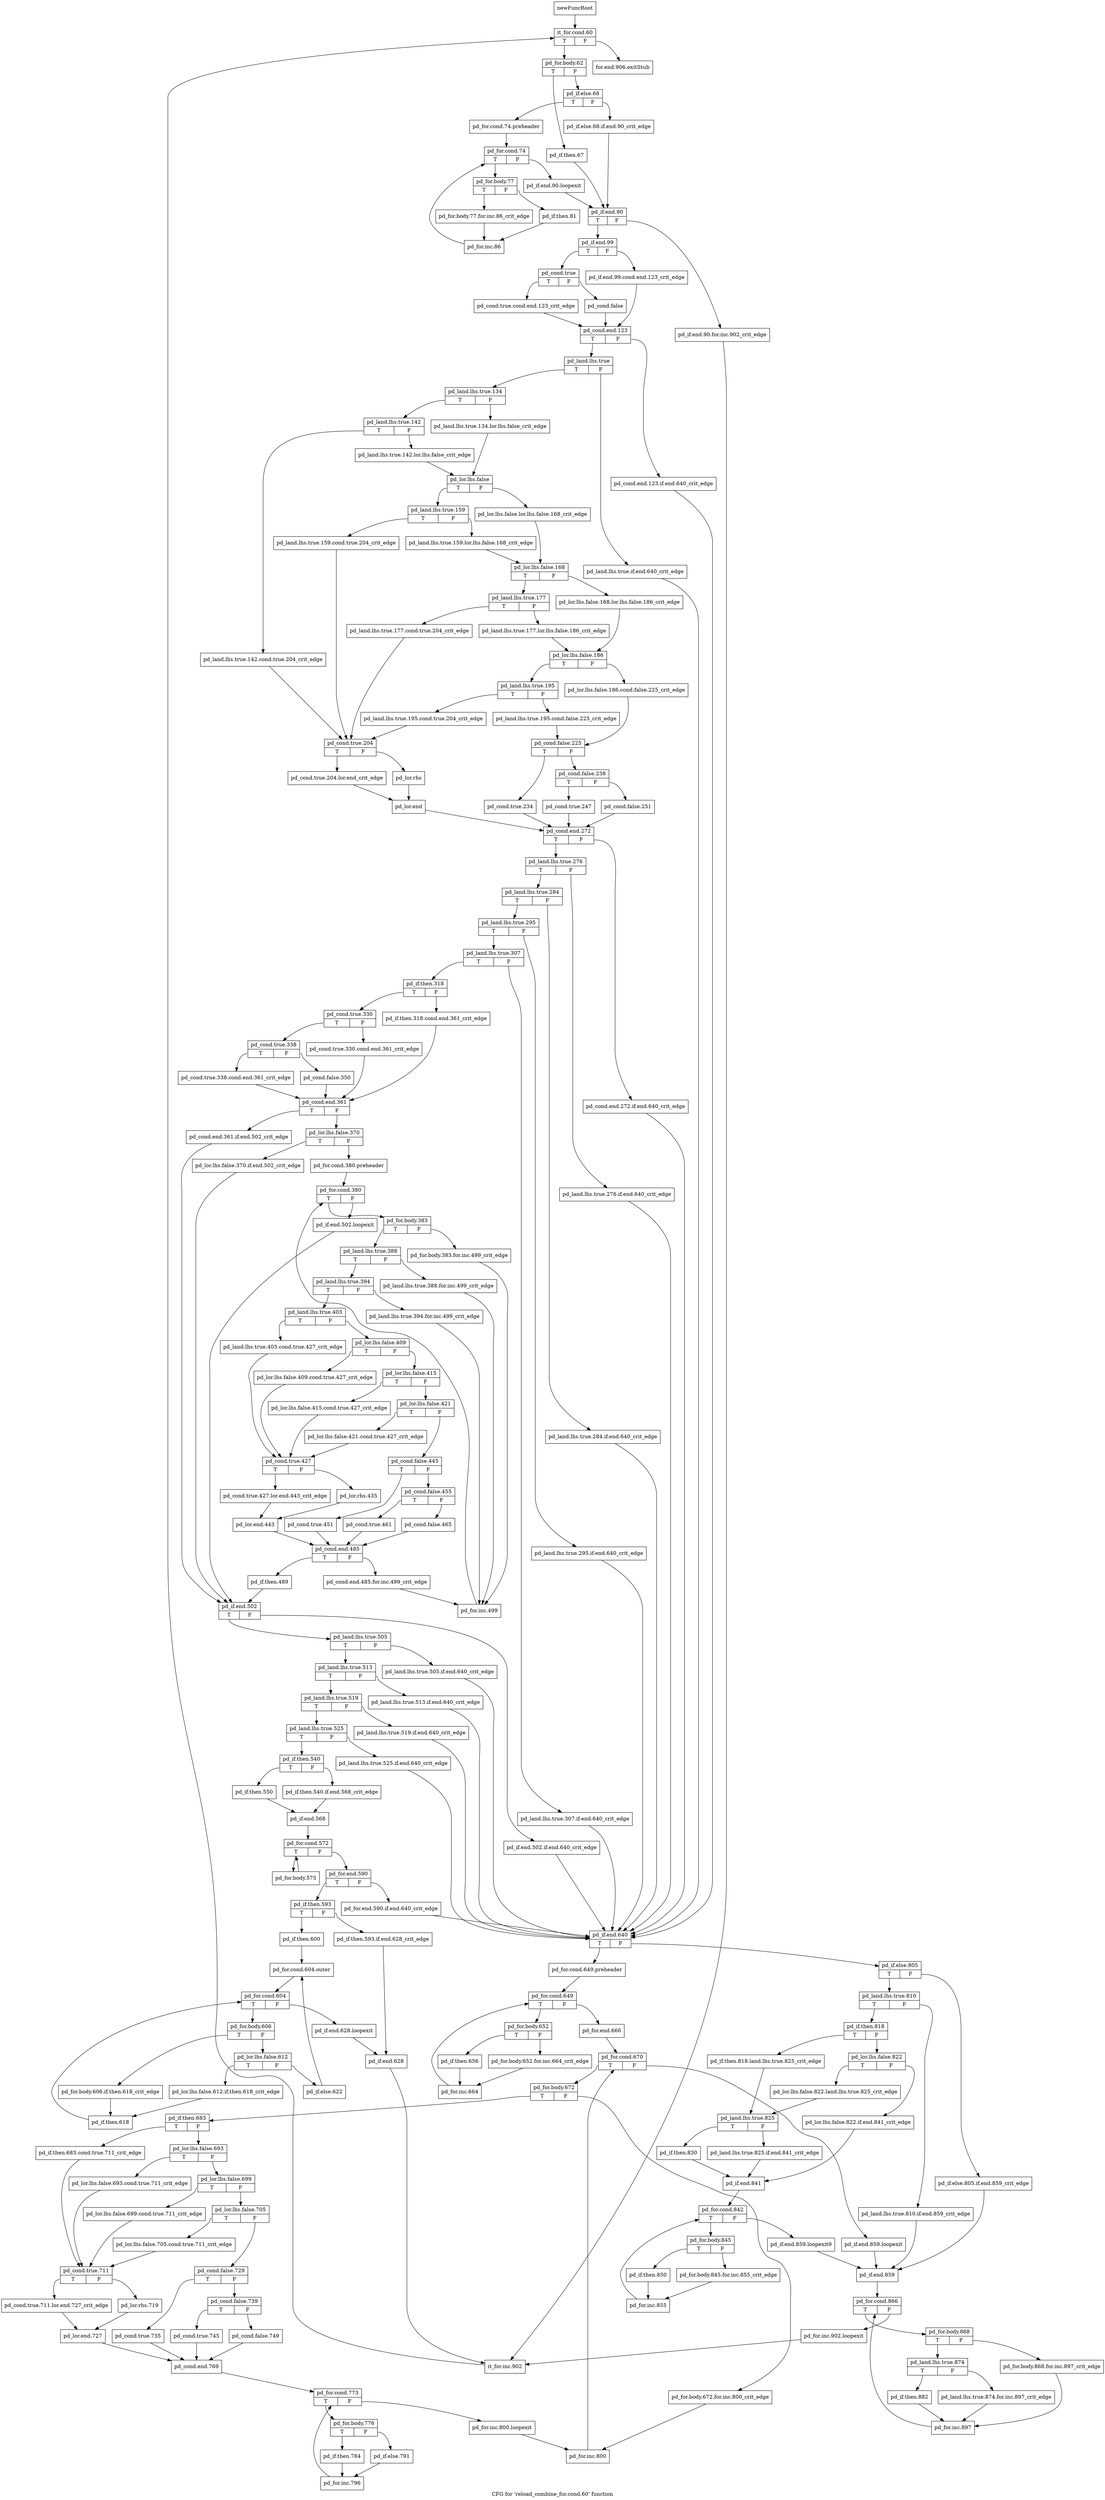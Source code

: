 digraph "CFG for 'reload_combine_for.cond.60' function" {
	label="CFG for 'reload_combine_for.cond.60' function";

	Node0xbe2e240 [shape=record,label="{newFuncRoot}"];
	Node0xbe2e240 -> Node0xbe2fa40;
	Node0xbe2e290 [shape=record,label="{for.end.906.exitStub}"];
	Node0xbe2fa40 [shape=record,label="{it_for.cond.60|{<s0>T|<s1>F}}"];
	Node0xbe2fa40:s0 -> Node0xbe2fa90;
	Node0xbe2fa40:s1 -> Node0xbe2e290;
	Node0xbe2fa90 [shape=record,label="{pd_for.body.62|{<s0>T|<s1>F}}"];
	Node0xbe2fa90:s0 -> Node0xbe2fdb0;
	Node0xbe2fa90:s1 -> Node0xbe2fae0;
	Node0xbe2fae0 [shape=record,label="{pd_if.else.68|{<s0>T|<s1>F}}"];
	Node0xbe2fae0:s0 -> Node0xbe2fb80;
	Node0xbe2fae0:s1 -> Node0xbe2fb30;
	Node0xbe2fb30 [shape=record,label="{pd_if.else.68.if.end.90_crit_edge}"];
	Node0xbe2fb30 -> Node0xbe2fe00;
	Node0xbe2fb80 [shape=record,label="{pd_for.cond.74.preheader}"];
	Node0xbe2fb80 -> Node0xbe2fbd0;
	Node0xbe2fbd0 [shape=record,label="{pd_for.cond.74|{<s0>T|<s1>F}}"];
	Node0xbe2fbd0:s0 -> Node0xbe2fc70;
	Node0xbe2fbd0:s1 -> Node0xbe2fc20;
	Node0xbe2fc20 [shape=record,label="{pd_if.end.90.loopexit}"];
	Node0xbe2fc20 -> Node0xbe2fe00;
	Node0xbe2fc70 [shape=record,label="{pd_for.body.77|{<s0>T|<s1>F}}"];
	Node0xbe2fc70:s0 -> Node0xbe2fd10;
	Node0xbe2fc70:s1 -> Node0xbe2fcc0;
	Node0xbe2fcc0 [shape=record,label="{pd_if.then.81}"];
	Node0xbe2fcc0 -> Node0xbe2fd60;
	Node0xbe2fd10 [shape=record,label="{pd_for.body.77.for.inc.86_crit_edge}"];
	Node0xbe2fd10 -> Node0xbe2fd60;
	Node0xbe2fd60 [shape=record,label="{pd_for.inc.86}"];
	Node0xbe2fd60 -> Node0xbe2fbd0;
	Node0xbe2fdb0 [shape=record,label="{pd_if.then.67}"];
	Node0xbe2fdb0 -> Node0xbe2fe00;
	Node0xbe2fe00 [shape=record,label="{pd_if.end.90|{<s0>T|<s1>F}}"];
	Node0xbe2fe00:s0 -> Node0xbe2fea0;
	Node0xbe2fe00:s1 -> Node0xbe2fe50;
	Node0xbe2fe50 [shape=record,label="{pd_if.end.90.for.inc.902_crit_edge}"];
	Node0xbe2fe50 -> Node0xbe33640;
	Node0xbe2fea0 [shape=record,label="{pd_if.end.99|{<s0>T|<s1>F}}"];
	Node0xbe2fea0:s0 -> Node0xbe2ff40;
	Node0xbe2fea0:s1 -> Node0xbe2fef0;
	Node0xbe2fef0 [shape=record,label="{pd_if.end.99.cond.end.123_crit_edge}"];
	Node0xbe2fef0 -> Node0xbe30030;
	Node0xbe2ff40 [shape=record,label="{pd_cond.true|{<s0>T|<s1>F}}"];
	Node0xbe2ff40:s0 -> Node0xbe2ffe0;
	Node0xbe2ff40:s1 -> Node0xbe2ff90;
	Node0xbe2ff90 [shape=record,label="{pd_cond.false}"];
	Node0xbe2ff90 -> Node0xbe30030;
	Node0xbe2ffe0 [shape=record,label="{pd_cond.true.cond.end.123_crit_edge}"];
	Node0xbe2ffe0 -> Node0xbe30030;
	Node0xbe30030 [shape=record,label="{pd_cond.end.123|{<s0>T|<s1>F}}"];
	Node0xbe30030:s0 -> Node0xbe300d0;
	Node0xbe30030:s1 -> Node0xbe30080;
	Node0xbe30080 [shape=record,label="{pd_cond.end.123.if.end.640_crit_edge}"];
	Node0xbe30080 -> Node0xbe31fc0;
	Node0xbe300d0 [shape=record,label="{pd_land.lhs.true|{<s0>T|<s1>F}}"];
	Node0xbe300d0:s0 -> Node0xbe30170;
	Node0xbe300d0:s1 -> Node0xbe30120;
	Node0xbe30120 [shape=record,label="{pd_land.lhs.true.if.end.640_crit_edge}"];
	Node0xbe30120 -> Node0xbe31fc0;
	Node0xbe30170 [shape=record,label="{pd_land.lhs.true.134|{<s0>T|<s1>F}}"];
	Node0xbe30170:s0 -> Node0xbe30210;
	Node0xbe30170:s1 -> Node0xbe301c0;
	Node0xbe301c0 [shape=record,label="{pd_land.lhs.true.134.lor.lhs.false_crit_edge}"];
	Node0xbe301c0 -> Node0xbe302b0;
	Node0xbe30210 [shape=record,label="{pd_land.lhs.true.142|{<s0>T|<s1>F}}"];
	Node0xbe30210:s0 -> Node0xbe308f0;
	Node0xbe30210:s1 -> Node0xbe30260;
	Node0xbe30260 [shape=record,label="{pd_land.lhs.true.142.lor.lhs.false_crit_edge}"];
	Node0xbe30260 -> Node0xbe302b0;
	Node0xbe302b0 [shape=record,label="{pd_lor.lhs.false|{<s0>T|<s1>F}}"];
	Node0xbe302b0:s0 -> Node0xbe30350;
	Node0xbe302b0:s1 -> Node0xbe30300;
	Node0xbe30300 [shape=record,label="{pd_lor.lhs.false.lor.lhs.false.168_crit_edge}"];
	Node0xbe30300 -> Node0xbe303f0;
	Node0xbe30350 [shape=record,label="{pd_land.lhs.true.159|{<s0>T|<s1>F}}"];
	Node0xbe30350:s0 -> Node0xbe308a0;
	Node0xbe30350:s1 -> Node0xbe303a0;
	Node0xbe303a0 [shape=record,label="{pd_land.lhs.true.159.lor.lhs.false.168_crit_edge}"];
	Node0xbe303a0 -> Node0xbe303f0;
	Node0xbe303f0 [shape=record,label="{pd_lor.lhs.false.168|{<s0>T|<s1>F}}"];
	Node0xbe303f0:s0 -> Node0xbe30490;
	Node0xbe303f0:s1 -> Node0xbe30440;
	Node0xbe30440 [shape=record,label="{pd_lor.lhs.false.168.lor.lhs.false.186_crit_edge}"];
	Node0xbe30440 -> Node0xbe30530;
	Node0xbe30490 [shape=record,label="{pd_land.lhs.true.177|{<s0>T|<s1>F}}"];
	Node0xbe30490:s0 -> Node0xbe30850;
	Node0xbe30490:s1 -> Node0xbe304e0;
	Node0xbe304e0 [shape=record,label="{pd_land.lhs.true.177.lor.lhs.false.186_crit_edge}"];
	Node0xbe304e0 -> Node0xbe30530;
	Node0xbe30530 [shape=record,label="{pd_lor.lhs.false.186|{<s0>T|<s1>F}}"];
	Node0xbe30530:s0 -> Node0xbe305d0;
	Node0xbe30530:s1 -> Node0xbe30580;
	Node0xbe30580 [shape=record,label="{pd_lor.lhs.false.186.cond.false.225_crit_edge}"];
	Node0xbe30580 -> Node0xbe30670;
	Node0xbe305d0 [shape=record,label="{pd_land.lhs.true.195|{<s0>T|<s1>F}}"];
	Node0xbe305d0:s0 -> Node0xbe30800;
	Node0xbe305d0:s1 -> Node0xbe30620;
	Node0xbe30620 [shape=record,label="{pd_land.lhs.true.195.cond.false.225_crit_edge}"];
	Node0xbe30620 -> Node0xbe30670;
	Node0xbe30670 [shape=record,label="{pd_cond.false.225|{<s0>T|<s1>F}}"];
	Node0xbe30670:s0 -> Node0xbe307b0;
	Node0xbe30670:s1 -> Node0xbe306c0;
	Node0xbe306c0 [shape=record,label="{pd_cond.false.238|{<s0>T|<s1>F}}"];
	Node0xbe306c0:s0 -> Node0xbe30760;
	Node0xbe306c0:s1 -> Node0xbe30710;
	Node0xbe30710 [shape=record,label="{pd_cond.false.251}"];
	Node0xbe30710 -> Node0xbe30a80;
	Node0xbe30760 [shape=record,label="{pd_cond.true.247}"];
	Node0xbe30760 -> Node0xbe30a80;
	Node0xbe307b0 [shape=record,label="{pd_cond.true.234}"];
	Node0xbe307b0 -> Node0xbe30a80;
	Node0xbe30800 [shape=record,label="{pd_land.lhs.true.195.cond.true.204_crit_edge}"];
	Node0xbe30800 -> Node0xbe30940;
	Node0xbe30850 [shape=record,label="{pd_land.lhs.true.177.cond.true.204_crit_edge}"];
	Node0xbe30850 -> Node0xbe30940;
	Node0xbe308a0 [shape=record,label="{pd_land.lhs.true.159.cond.true.204_crit_edge}"];
	Node0xbe308a0 -> Node0xbe30940;
	Node0xbe308f0 [shape=record,label="{pd_land.lhs.true.142.cond.true.204_crit_edge}"];
	Node0xbe308f0 -> Node0xbe30940;
	Node0xbe30940 [shape=record,label="{pd_cond.true.204|{<s0>T|<s1>F}}"];
	Node0xbe30940:s0 -> Node0xbe309e0;
	Node0xbe30940:s1 -> Node0xbe30990;
	Node0xbe30990 [shape=record,label="{pd_lor.rhs}"];
	Node0xbe30990 -> Node0xbe30a30;
	Node0xbe309e0 [shape=record,label="{pd_cond.true.204.lor.end_crit_edge}"];
	Node0xbe309e0 -> Node0xbe30a30;
	Node0xbe30a30 [shape=record,label="{pd_lor.end}"];
	Node0xbe30a30 -> Node0xbe30a80;
	Node0xbe30a80 [shape=record,label="{pd_cond.end.272|{<s0>T|<s1>F}}"];
	Node0xbe30a80:s0 -> Node0xbe30b20;
	Node0xbe30a80:s1 -> Node0xbe30ad0;
	Node0xbe30ad0 [shape=record,label="{pd_cond.end.272.if.end.640_crit_edge}"];
	Node0xbe30ad0 -> Node0xbe31fc0;
	Node0xbe30b20 [shape=record,label="{pd_land.lhs.true.276|{<s0>T|<s1>F}}"];
	Node0xbe30b20:s0 -> Node0xbe30bc0;
	Node0xbe30b20:s1 -> Node0xbe30b70;
	Node0xbe30b70 [shape=record,label="{pd_land.lhs.true.276.if.end.640_crit_edge}"];
	Node0xbe30b70 -> Node0xbe31fc0;
	Node0xbe30bc0 [shape=record,label="{pd_land.lhs.true.284|{<s0>T|<s1>F}}"];
	Node0xbe30bc0:s0 -> Node0xbe30c60;
	Node0xbe30bc0:s1 -> Node0xbe30c10;
	Node0xbe30c10 [shape=record,label="{pd_land.lhs.true.284.if.end.640_crit_edge}"];
	Node0xbe30c10 -> Node0xbe31fc0;
	Node0xbe30c60 [shape=record,label="{pd_land.lhs.true.295|{<s0>T|<s1>F}}"];
	Node0xbe30c60:s0 -> Node0xbe30d00;
	Node0xbe30c60:s1 -> Node0xbe30cb0;
	Node0xbe30cb0 [shape=record,label="{pd_land.lhs.true.295.if.end.640_crit_edge}"];
	Node0xbe30cb0 -> Node0xbe31fc0;
	Node0xbe30d00 [shape=record,label="{pd_land.lhs.true.307|{<s0>T|<s1>F}}"];
	Node0xbe30d00:s0 -> Node0xbe30da0;
	Node0xbe30d00:s1 -> Node0xbe30d50;
	Node0xbe30d50 [shape=record,label="{pd_land.lhs.true.307.if.end.640_crit_edge}"];
	Node0xbe30d50 -> Node0xbe31fc0;
	Node0xbe30da0 [shape=record,label="{pd_if.then.318|{<s0>T|<s1>F}}"];
	Node0xbe30da0:s0 -> Node0xbe30e40;
	Node0xbe30da0:s1 -> Node0xbe30df0;
	Node0xbe30df0 [shape=record,label="{pd_if.then.318.cond.end.361_crit_edge}"];
	Node0xbe30df0 -> Node0xbe30fd0;
	Node0xbe30e40 [shape=record,label="{pd_cond.true.330|{<s0>T|<s1>F}}"];
	Node0xbe30e40:s0 -> Node0xbe30ee0;
	Node0xbe30e40:s1 -> Node0xbe30e90;
	Node0xbe30e90 [shape=record,label="{pd_cond.true.330.cond.end.361_crit_edge}"];
	Node0xbe30e90 -> Node0xbe30fd0;
	Node0xbe30ee0 [shape=record,label="{pd_cond.true.338|{<s0>T|<s1>F}}"];
	Node0xbe30ee0:s0 -> Node0xbe30f80;
	Node0xbe30ee0:s1 -> Node0xbe30f30;
	Node0xbe30f30 [shape=record,label="{pd_cond.false.350}"];
	Node0xbe30f30 -> Node0xbe30fd0;
	Node0xbe30f80 [shape=record,label="{pd_cond.true.338.cond.end.361_crit_edge}"];
	Node0xbe30f80 -> Node0xbe30fd0;
	Node0xbe30fd0 [shape=record,label="{pd_cond.end.361|{<s0>T|<s1>F}}"];
	Node0xbe30fd0:s0 -> Node0xbe31a20;
	Node0xbe30fd0:s1 -> Node0xbe31020;
	Node0xbe31020 [shape=record,label="{pd_lor.lhs.false.370|{<s0>T|<s1>F}}"];
	Node0xbe31020:s0 -> Node0xbe319d0;
	Node0xbe31020:s1 -> Node0xbe31070;
	Node0xbe31070 [shape=record,label="{pd_for.cond.380.preheader}"];
	Node0xbe31070 -> Node0xbe310c0;
	Node0xbe310c0 [shape=record,label="{pd_for.cond.380|{<s0>T|<s1>F}}"];
	Node0xbe310c0:s0 -> Node0xbe31160;
	Node0xbe310c0:s1 -> Node0xbe31110;
	Node0xbe31110 [shape=record,label="{pd_if.end.502.loopexit}"];
	Node0xbe31110 -> Node0xbe31a70;
	Node0xbe31160 [shape=record,label="{pd_for.body.383|{<s0>T|<s1>F}}"];
	Node0xbe31160:s0 -> Node0xbe31200;
	Node0xbe31160:s1 -> Node0xbe311b0;
	Node0xbe311b0 [shape=record,label="{pd_for.body.383.for.inc.499_crit_edge}"];
	Node0xbe311b0 -> Node0xbe31930;
	Node0xbe31200 [shape=record,label="{pd_land.lhs.true.388|{<s0>T|<s1>F}}"];
	Node0xbe31200:s0 -> Node0xbe312a0;
	Node0xbe31200:s1 -> Node0xbe31250;
	Node0xbe31250 [shape=record,label="{pd_land.lhs.true.388.for.inc.499_crit_edge}"];
	Node0xbe31250 -> Node0xbe31930;
	Node0xbe312a0 [shape=record,label="{pd_land.lhs.true.394|{<s0>T|<s1>F}}"];
	Node0xbe312a0:s0 -> Node0xbe31340;
	Node0xbe312a0:s1 -> Node0xbe312f0;
	Node0xbe312f0 [shape=record,label="{pd_land.lhs.true.394.for.inc.499_crit_edge}"];
	Node0xbe312f0 -> Node0xbe31930;
	Node0xbe31340 [shape=record,label="{pd_land.lhs.true.403|{<s0>T|<s1>F}}"];
	Node0xbe31340:s0 -> Node0xbe31700;
	Node0xbe31340:s1 -> Node0xbe31390;
	Node0xbe31390 [shape=record,label="{pd_lor.lhs.false.409|{<s0>T|<s1>F}}"];
	Node0xbe31390:s0 -> Node0xbe316b0;
	Node0xbe31390:s1 -> Node0xbe313e0;
	Node0xbe313e0 [shape=record,label="{pd_lor.lhs.false.415|{<s0>T|<s1>F}}"];
	Node0xbe313e0:s0 -> Node0xbe31660;
	Node0xbe313e0:s1 -> Node0xbe31430;
	Node0xbe31430 [shape=record,label="{pd_lor.lhs.false.421|{<s0>T|<s1>F}}"];
	Node0xbe31430:s0 -> Node0xbe31610;
	Node0xbe31430:s1 -> Node0xbe31480;
	Node0xbe31480 [shape=record,label="{pd_cond.false.445|{<s0>T|<s1>F}}"];
	Node0xbe31480:s0 -> Node0xbe315c0;
	Node0xbe31480:s1 -> Node0xbe314d0;
	Node0xbe314d0 [shape=record,label="{pd_cond.false.455|{<s0>T|<s1>F}}"];
	Node0xbe314d0:s0 -> Node0xbe31570;
	Node0xbe314d0:s1 -> Node0xbe31520;
	Node0xbe31520 [shape=record,label="{pd_cond.false.465}"];
	Node0xbe31520 -> Node0xbe31890;
	Node0xbe31570 [shape=record,label="{pd_cond.true.461}"];
	Node0xbe31570 -> Node0xbe31890;
	Node0xbe315c0 [shape=record,label="{pd_cond.true.451}"];
	Node0xbe315c0 -> Node0xbe31890;
	Node0xbe31610 [shape=record,label="{pd_lor.lhs.false.421.cond.true.427_crit_edge}"];
	Node0xbe31610 -> Node0xbe31750;
	Node0xbe31660 [shape=record,label="{pd_lor.lhs.false.415.cond.true.427_crit_edge}"];
	Node0xbe31660 -> Node0xbe31750;
	Node0xbe316b0 [shape=record,label="{pd_lor.lhs.false.409.cond.true.427_crit_edge}"];
	Node0xbe316b0 -> Node0xbe31750;
	Node0xbe31700 [shape=record,label="{pd_land.lhs.true.403.cond.true.427_crit_edge}"];
	Node0xbe31700 -> Node0xbe31750;
	Node0xbe31750 [shape=record,label="{pd_cond.true.427|{<s0>T|<s1>F}}"];
	Node0xbe31750:s0 -> Node0xbe317f0;
	Node0xbe31750:s1 -> Node0xbe317a0;
	Node0xbe317a0 [shape=record,label="{pd_lor.rhs.435}"];
	Node0xbe317a0 -> Node0xbe31840;
	Node0xbe317f0 [shape=record,label="{pd_cond.true.427.lor.end.443_crit_edge}"];
	Node0xbe317f0 -> Node0xbe31840;
	Node0xbe31840 [shape=record,label="{pd_lor.end.443}"];
	Node0xbe31840 -> Node0xbe31890;
	Node0xbe31890 [shape=record,label="{pd_cond.end.485|{<s0>T|<s1>F}}"];
	Node0xbe31890:s0 -> Node0xbe31980;
	Node0xbe31890:s1 -> Node0xbe318e0;
	Node0xbe318e0 [shape=record,label="{pd_cond.end.485.for.inc.499_crit_edge}"];
	Node0xbe318e0 -> Node0xbe31930;
	Node0xbe31930 [shape=record,label="{pd_for.inc.499}"];
	Node0xbe31930 -> Node0xbe310c0;
	Node0xbe31980 [shape=record,label="{pd_if.then.489}"];
	Node0xbe31980 -> Node0xbe31a70;
	Node0xbe319d0 [shape=record,label="{pd_lor.lhs.false.370.if.end.502_crit_edge}"];
	Node0xbe319d0 -> Node0xbe31a70;
	Node0xbe31a20 [shape=record,label="{pd_cond.end.361.if.end.502_crit_edge}"];
	Node0xbe31a20 -> Node0xbe31a70;
	Node0xbe31a70 [shape=record,label="{pd_if.end.502|{<s0>T|<s1>F}}"];
	Node0xbe31a70:s0 -> Node0xbe31b10;
	Node0xbe31a70:s1 -> Node0xbe31ac0;
	Node0xbe31ac0 [shape=record,label="{pd_if.end.502.if.end.640_crit_edge}"];
	Node0xbe31ac0 -> Node0xbe31fc0;
	Node0xbe31b10 [shape=record,label="{pd_land.lhs.true.505|{<s0>T|<s1>F}}"];
	Node0xbe31b10:s0 -> Node0xbe31bb0;
	Node0xbe31b10:s1 -> Node0xbe31b60;
	Node0xbe31b60 [shape=record,label="{pd_land.lhs.true.505.if.end.640_crit_edge}"];
	Node0xbe31b60 -> Node0xbe31fc0;
	Node0xbe31bb0 [shape=record,label="{pd_land.lhs.true.513|{<s0>T|<s1>F}}"];
	Node0xbe31bb0:s0 -> Node0xbe31c50;
	Node0xbe31bb0:s1 -> Node0xbe31c00;
	Node0xbe31c00 [shape=record,label="{pd_land.lhs.true.513.if.end.640_crit_edge}"];
	Node0xbe31c00 -> Node0xbe31fc0;
	Node0xbe31c50 [shape=record,label="{pd_land.lhs.true.519|{<s0>T|<s1>F}}"];
	Node0xbe31c50:s0 -> Node0xbe31cf0;
	Node0xbe31c50:s1 -> Node0xbe31ca0;
	Node0xbe31ca0 [shape=record,label="{pd_land.lhs.true.519.if.end.640_crit_edge}"];
	Node0xbe31ca0 -> Node0xbe31fc0;
	Node0xbe31cf0 [shape=record,label="{pd_land.lhs.true.525|{<s0>T|<s1>F}}"];
	Node0xbe31cf0:s0 -> Node0xbe31d90;
	Node0xbe31cf0:s1 -> Node0xbe31d40;
	Node0xbe31d40 [shape=record,label="{pd_land.lhs.true.525.if.end.640_crit_edge}"];
	Node0xbe31d40 -> Node0xbe31fc0;
	Node0xbe31d90 [shape=record,label="{pd_if.then.540|{<s0>T|<s1>F}}"];
	Node0xbe31d90:s0 -> Node0xbe31e30;
	Node0xbe31d90:s1 -> Node0xbe31de0;
	Node0xbe31de0 [shape=record,label="{pd_if.then.540.if.end.568_crit_edge}"];
	Node0xbe31de0 -> Node0xbe31e80;
	Node0xbe31e30 [shape=record,label="{pd_if.then.550}"];
	Node0xbe31e30 -> Node0xbe31e80;
	Node0xbe31e80 [shape=record,label="{pd_if.end.568}"];
	Node0xbe31e80 -> Node0xbe31ed0;
	Node0xbe31ed0 [shape=record,label="{pd_for.cond.572|{<s0>T|<s1>F}}"];
	Node0xbe31ed0:s0 -> Node0xbe33870;
	Node0xbe31ed0:s1 -> Node0xbe31f20;
	Node0xbe31f20 [shape=record,label="{pd_for.end.590|{<s0>T|<s1>F}}"];
	Node0xbe31f20:s0 -> Node0xbe33410;
	Node0xbe31f20:s1 -> Node0xbe31f70;
	Node0xbe31f70 [shape=record,label="{pd_for.end.590.if.end.640_crit_edge}"];
	Node0xbe31f70 -> Node0xbe31fc0;
	Node0xbe31fc0 [shape=record,label="{pd_if.end.640|{<s0>T|<s1>F}}"];
	Node0xbe31fc0:s0 -> Node0xbe32600;
	Node0xbe31fc0:s1 -> Node0xbe32010;
	Node0xbe32010 [shape=record,label="{pd_if.else.805|{<s0>T|<s1>F}}"];
	Node0xbe32010:s0 -> Node0xbe320b0;
	Node0xbe32010:s1 -> Node0xbe32060;
	Node0xbe32060 [shape=record,label="{pd_if.else.805.if.end.859_crit_edge}"];
	Node0xbe32060 -> Node0xbe32790;
	Node0xbe320b0 [shape=record,label="{pd_land.lhs.true.810|{<s0>T|<s1>F}}"];
	Node0xbe320b0:s0 -> Node0xbe32150;
	Node0xbe320b0:s1 -> Node0xbe32100;
	Node0xbe32100 [shape=record,label="{pd_land.lhs.true.810.if.end.859_crit_edge}"];
	Node0xbe32100 -> Node0xbe32790;
	Node0xbe32150 [shape=record,label="{pd_if.then.818|{<s0>T|<s1>F}}"];
	Node0xbe32150:s0 -> Node0xbe32290;
	Node0xbe32150:s1 -> Node0xbe321a0;
	Node0xbe321a0 [shape=record,label="{pd_lor.lhs.false.822|{<s0>T|<s1>F}}"];
	Node0xbe321a0:s0 -> Node0xbe32240;
	Node0xbe321a0:s1 -> Node0xbe321f0;
	Node0xbe321f0 [shape=record,label="{pd_lor.lhs.false.822.if.end.841_crit_edge}"];
	Node0xbe321f0 -> Node0xbe323d0;
	Node0xbe32240 [shape=record,label="{pd_lor.lhs.false.822.land.lhs.true.825_crit_edge}"];
	Node0xbe32240 -> Node0xbe322e0;
	Node0xbe32290 [shape=record,label="{pd_if.then.818.land.lhs.true.825_crit_edge}"];
	Node0xbe32290 -> Node0xbe322e0;
	Node0xbe322e0 [shape=record,label="{pd_land.lhs.true.825|{<s0>T|<s1>F}}"];
	Node0xbe322e0:s0 -> Node0xbe32380;
	Node0xbe322e0:s1 -> Node0xbe32330;
	Node0xbe32330 [shape=record,label="{pd_land.lhs.true.825.if.end.841_crit_edge}"];
	Node0xbe32330 -> Node0xbe323d0;
	Node0xbe32380 [shape=record,label="{pd_if.then.830}"];
	Node0xbe32380 -> Node0xbe323d0;
	Node0xbe323d0 [shape=record,label="{pd_if.end.841}"];
	Node0xbe323d0 -> Node0xbe32420;
	Node0xbe32420 [shape=record,label="{pd_for.cond.842|{<s0>T|<s1>F}}"];
	Node0xbe32420:s0 -> Node0xbe324c0;
	Node0xbe32420:s1 -> Node0xbe32470;
	Node0xbe32470 [shape=record,label="{pd_if.end.859.loopexit9}"];
	Node0xbe32470 -> Node0xbe32790;
	Node0xbe324c0 [shape=record,label="{pd_for.body.845|{<s0>T|<s1>F}}"];
	Node0xbe324c0:s0 -> Node0xbe32560;
	Node0xbe324c0:s1 -> Node0xbe32510;
	Node0xbe32510 [shape=record,label="{pd_for.body.845.for.inc.855_crit_edge}"];
	Node0xbe32510 -> Node0xbe325b0;
	Node0xbe32560 [shape=record,label="{pd_if.then.850}"];
	Node0xbe32560 -> Node0xbe325b0;
	Node0xbe325b0 [shape=record,label="{pd_for.inc.855}"];
	Node0xbe325b0 -> Node0xbe32420;
	Node0xbe32600 [shape=record,label="{pd_for.cond.649.preheader}"];
	Node0xbe32600 -> Node0xbe32650;
	Node0xbe32650 [shape=record,label="{pd_for.cond.649|{<s0>T|<s1>F}}"];
	Node0xbe32650:s0 -> Node0xbe332d0;
	Node0xbe32650:s1 -> Node0xbe326a0;
	Node0xbe326a0 [shape=record,label="{pd_for.end.666}"];
	Node0xbe326a0 -> Node0xbe326f0;
	Node0xbe326f0 [shape=record,label="{pd_for.cond.670|{<s0>T|<s1>F}}"];
	Node0xbe326f0:s0 -> Node0xbe32a60;
	Node0xbe326f0:s1 -> Node0xbe32740;
	Node0xbe32740 [shape=record,label="{pd_if.end.859.loopexit}"];
	Node0xbe32740 -> Node0xbe32790;
	Node0xbe32790 [shape=record,label="{pd_if.end.859}"];
	Node0xbe32790 -> Node0xbe327e0;
	Node0xbe327e0 [shape=record,label="{pd_for.cond.866|{<s0>T|<s1>F}}"];
	Node0xbe327e0:s0 -> Node0xbe32880;
	Node0xbe327e0:s1 -> Node0xbe32830;
	Node0xbe32830 [shape=record,label="{pd_for.inc.902.loopexit}"];
	Node0xbe32830 -> Node0xbe33640;
	Node0xbe32880 [shape=record,label="{pd_for.body.868|{<s0>T|<s1>F}}"];
	Node0xbe32880:s0 -> Node0xbe32920;
	Node0xbe32880:s1 -> Node0xbe328d0;
	Node0xbe328d0 [shape=record,label="{pd_for.body.868.for.inc.897_crit_edge}"];
	Node0xbe328d0 -> Node0xbe32a10;
	Node0xbe32920 [shape=record,label="{pd_land.lhs.true.874|{<s0>T|<s1>F}}"];
	Node0xbe32920:s0 -> Node0xbe329c0;
	Node0xbe32920:s1 -> Node0xbe32970;
	Node0xbe32970 [shape=record,label="{pd_land.lhs.true.874.for.inc.897_crit_edge}"];
	Node0xbe32970 -> Node0xbe32a10;
	Node0xbe329c0 [shape=record,label="{pd_if.then.882}"];
	Node0xbe329c0 -> Node0xbe32a10;
	Node0xbe32a10 [shape=record,label="{pd_for.inc.897}"];
	Node0xbe32a10 -> Node0xbe327e0;
	Node0xbe32a60 [shape=record,label="{pd_for.body.672|{<s0>T|<s1>F}}"];
	Node0xbe32a60:s0 -> Node0xbe32b00;
	Node0xbe32a60:s1 -> Node0xbe32ab0;
	Node0xbe32ab0 [shape=record,label="{pd_for.body.672.for.inc.800_crit_edge}"];
	Node0xbe32ab0 -> Node0xbe33140;
	Node0xbe32b00 [shape=record,label="{pd_if.then.683|{<s0>T|<s1>F}}"];
	Node0xbe32b00:s0 -> Node0xbe32ec0;
	Node0xbe32b00:s1 -> Node0xbe32b50;
	Node0xbe32b50 [shape=record,label="{pd_lor.lhs.false.693|{<s0>T|<s1>F}}"];
	Node0xbe32b50:s0 -> Node0xbe32e70;
	Node0xbe32b50:s1 -> Node0xbe32ba0;
	Node0xbe32ba0 [shape=record,label="{pd_lor.lhs.false.699|{<s0>T|<s1>F}}"];
	Node0xbe32ba0:s0 -> Node0xbe32e20;
	Node0xbe32ba0:s1 -> Node0xbe32bf0;
	Node0xbe32bf0 [shape=record,label="{pd_lor.lhs.false.705|{<s0>T|<s1>F}}"];
	Node0xbe32bf0:s0 -> Node0xbe32dd0;
	Node0xbe32bf0:s1 -> Node0xbe32c40;
	Node0xbe32c40 [shape=record,label="{pd_cond.false.729|{<s0>T|<s1>F}}"];
	Node0xbe32c40:s0 -> Node0xbe32d80;
	Node0xbe32c40:s1 -> Node0xbe32c90;
	Node0xbe32c90 [shape=record,label="{pd_cond.false.739|{<s0>T|<s1>F}}"];
	Node0xbe32c90:s0 -> Node0xbe32d30;
	Node0xbe32c90:s1 -> Node0xbe32ce0;
	Node0xbe32ce0 [shape=record,label="{pd_cond.false.749}"];
	Node0xbe32ce0 -> Node0xbe33050;
	Node0xbe32d30 [shape=record,label="{pd_cond.true.745}"];
	Node0xbe32d30 -> Node0xbe33050;
	Node0xbe32d80 [shape=record,label="{pd_cond.true.735}"];
	Node0xbe32d80 -> Node0xbe33050;
	Node0xbe32dd0 [shape=record,label="{pd_lor.lhs.false.705.cond.true.711_crit_edge}"];
	Node0xbe32dd0 -> Node0xbe32f10;
	Node0xbe32e20 [shape=record,label="{pd_lor.lhs.false.699.cond.true.711_crit_edge}"];
	Node0xbe32e20 -> Node0xbe32f10;
	Node0xbe32e70 [shape=record,label="{pd_lor.lhs.false.693.cond.true.711_crit_edge}"];
	Node0xbe32e70 -> Node0xbe32f10;
	Node0xbe32ec0 [shape=record,label="{pd_if.then.683.cond.true.711_crit_edge}"];
	Node0xbe32ec0 -> Node0xbe32f10;
	Node0xbe32f10 [shape=record,label="{pd_cond.true.711|{<s0>T|<s1>F}}"];
	Node0xbe32f10:s0 -> Node0xbe32fb0;
	Node0xbe32f10:s1 -> Node0xbe32f60;
	Node0xbe32f60 [shape=record,label="{pd_lor.rhs.719}"];
	Node0xbe32f60 -> Node0xbe33000;
	Node0xbe32fb0 [shape=record,label="{pd_cond.true.711.lor.end.727_crit_edge}"];
	Node0xbe32fb0 -> Node0xbe33000;
	Node0xbe33000 [shape=record,label="{pd_lor.end.727}"];
	Node0xbe33000 -> Node0xbe33050;
	Node0xbe33050 [shape=record,label="{pd_cond.end.769}"];
	Node0xbe33050 -> Node0xbe330a0;
	Node0xbe330a0 [shape=record,label="{pd_for.cond.773|{<s0>T|<s1>F}}"];
	Node0xbe330a0:s0 -> Node0xbe33190;
	Node0xbe330a0:s1 -> Node0xbe330f0;
	Node0xbe330f0 [shape=record,label="{pd_for.inc.800.loopexit}"];
	Node0xbe330f0 -> Node0xbe33140;
	Node0xbe33140 [shape=record,label="{pd_for.inc.800}"];
	Node0xbe33140 -> Node0xbe326f0;
	Node0xbe33190 [shape=record,label="{pd_for.body.776|{<s0>T|<s1>F}}"];
	Node0xbe33190:s0 -> Node0xbe33230;
	Node0xbe33190:s1 -> Node0xbe331e0;
	Node0xbe331e0 [shape=record,label="{pd_if.else.791}"];
	Node0xbe331e0 -> Node0xbe33280;
	Node0xbe33230 [shape=record,label="{pd_if.then.784}"];
	Node0xbe33230 -> Node0xbe33280;
	Node0xbe33280 [shape=record,label="{pd_for.inc.796}"];
	Node0xbe33280 -> Node0xbe330a0;
	Node0xbe332d0 [shape=record,label="{pd_for.body.652|{<s0>T|<s1>F}}"];
	Node0xbe332d0:s0 -> Node0xbe33370;
	Node0xbe332d0:s1 -> Node0xbe33320;
	Node0xbe33320 [shape=record,label="{pd_for.body.652.for.inc.664_crit_edge}"];
	Node0xbe33320 -> Node0xbe333c0;
	Node0xbe33370 [shape=record,label="{pd_if.then.656}"];
	Node0xbe33370 -> Node0xbe333c0;
	Node0xbe333c0 [shape=record,label="{pd_for.inc.664}"];
	Node0xbe333c0 -> Node0xbe32650;
	Node0xbe33410 [shape=record,label="{pd_if.then.593|{<s0>T|<s1>F}}"];
	Node0xbe33410:s0 -> Node0xbe334b0;
	Node0xbe33410:s1 -> Node0xbe33460;
	Node0xbe33460 [shape=record,label="{pd_if.then.593.if.end.628_crit_edge}"];
	Node0xbe33460 -> Node0xbe335f0;
	Node0xbe334b0 [shape=record,label="{pd_if.then.600}"];
	Node0xbe334b0 -> Node0xbe33500;
	Node0xbe33500 [shape=record,label="{pd_for.cond.604.outer}"];
	Node0xbe33500 -> Node0xbe33550;
	Node0xbe33550 [shape=record,label="{pd_for.cond.604|{<s0>T|<s1>F}}"];
	Node0xbe33550:s0 -> Node0xbe33690;
	Node0xbe33550:s1 -> Node0xbe335a0;
	Node0xbe335a0 [shape=record,label="{pd_if.end.628.loopexit}"];
	Node0xbe335a0 -> Node0xbe335f0;
	Node0xbe335f0 [shape=record,label="{pd_if.end.628}"];
	Node0xbe335f0 -> Node0xbe33640;
	Node0xbe33640 [shape=record,label="{it_for.inc.902}"];
	Node0xbe33640 -> Node0xbe2fa40;
	Node0xbe33690 [shape=record,label="{pd_for.body.606|{<s0>T|<s1>F}}"];
	Node0xbe33690:s0 -> Node0xbe337d0;
	Node0xbe33690:s1 -> Node0xbe336e0;
	Node0xbe336e0 [shape=record,label="{pd_lor.lhs.false.612|{<s0>T|<s1>F}}"];
	Node0xbe336e0:s0 -> Node0xbe33780;
	Node0xbe336e0:s1 -> Node0xbe33730;
	Node0xbe33730 [shape=record,label="{pd_if.else.622}"];
	Node0xbe33730 -> Node0xbe33500;
	Node0xbe33780 [shape=record,label="{pd_lor.lhs.false.612.if.then.618_crit_edge}"];
	Node0xbe33780 -> Node0xbe33820;
	Node0xbe337d0 [shape=record,label="{pd_for.body.606.if.then.618_crit_edge}"];
	Node0xbe337d0 -> Node0xbe33820;
	Node0xbe33820 [shape=record,label="{pd_if.then.618}"];
	Node0xbe33820 -> Node0xbe33550;
	Node0xbe33870 [shape=record,label="{pd_for.body.575}"];
	Node0xbe33870 -> Node0xbe31ed0;
}
